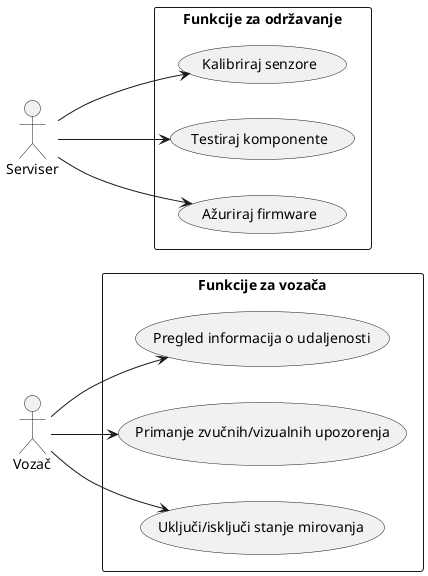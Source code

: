 @startuml ParkingSenzori_KorisnickeUloge
left to right direction
actor Vozač as V
actor Serviser as S

rectangle "Funkcije za vozača" {
  usecase "Pregled informacija o udaljenosti" as UC1
  usecase "Primanje zvučnih/vizualnih upozorenja" as UC2
  usecase "Uključi/isključi stanje mirovanja" as UC3
}

rectangle "Funkcije za održavanje" {
  usecase "Kalibriraj senzore" as UC4
  usecase "Testiraj komponente" as UC5
  usecase "Ažuriraj firmware" as UC6
}

V --> UC1
V --> UC2
V --> UC3
S --> UC4
S --> UC5
S --> UC6
@enduml